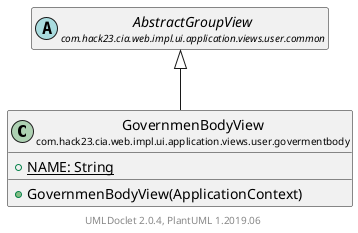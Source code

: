 @startuml
    set namespaceSeparator none
    hide empty fields
    hide empty methods

    class "<size:14>GovernmenBodyView\n<size:10>com.hack23.cia.web.impl.ui.application.views.user.govermentbody" as com.hack23.cia.web.impl.ui.application.views.user.govermentbody.GovernmenBodyView [[GovernmenBodyView.html]] {
        {static} +NAME: String
        +GovernmenBodyView(ApplicationContext)
    }

    abstract class "<size:14>AbstractGroupView\n<size:10>com.hack23.cia.web.impl.ui.application.views.user.common" as com.hack23.cia.web.impl.ui.application.views.user.common.AbstractGroupView [[../common/AbstractGroupView.html]]

    com.hack23.cia.web.impl.ui.application.views.user.common.AbstractGroupView <|-- com.hack23.cia.web.impl.ui.application.views.user.govermentbody.GovernmenBodyView

    center footer UMLDoclet 2.0.4, PlantUML 1.2019.06
@enduml
